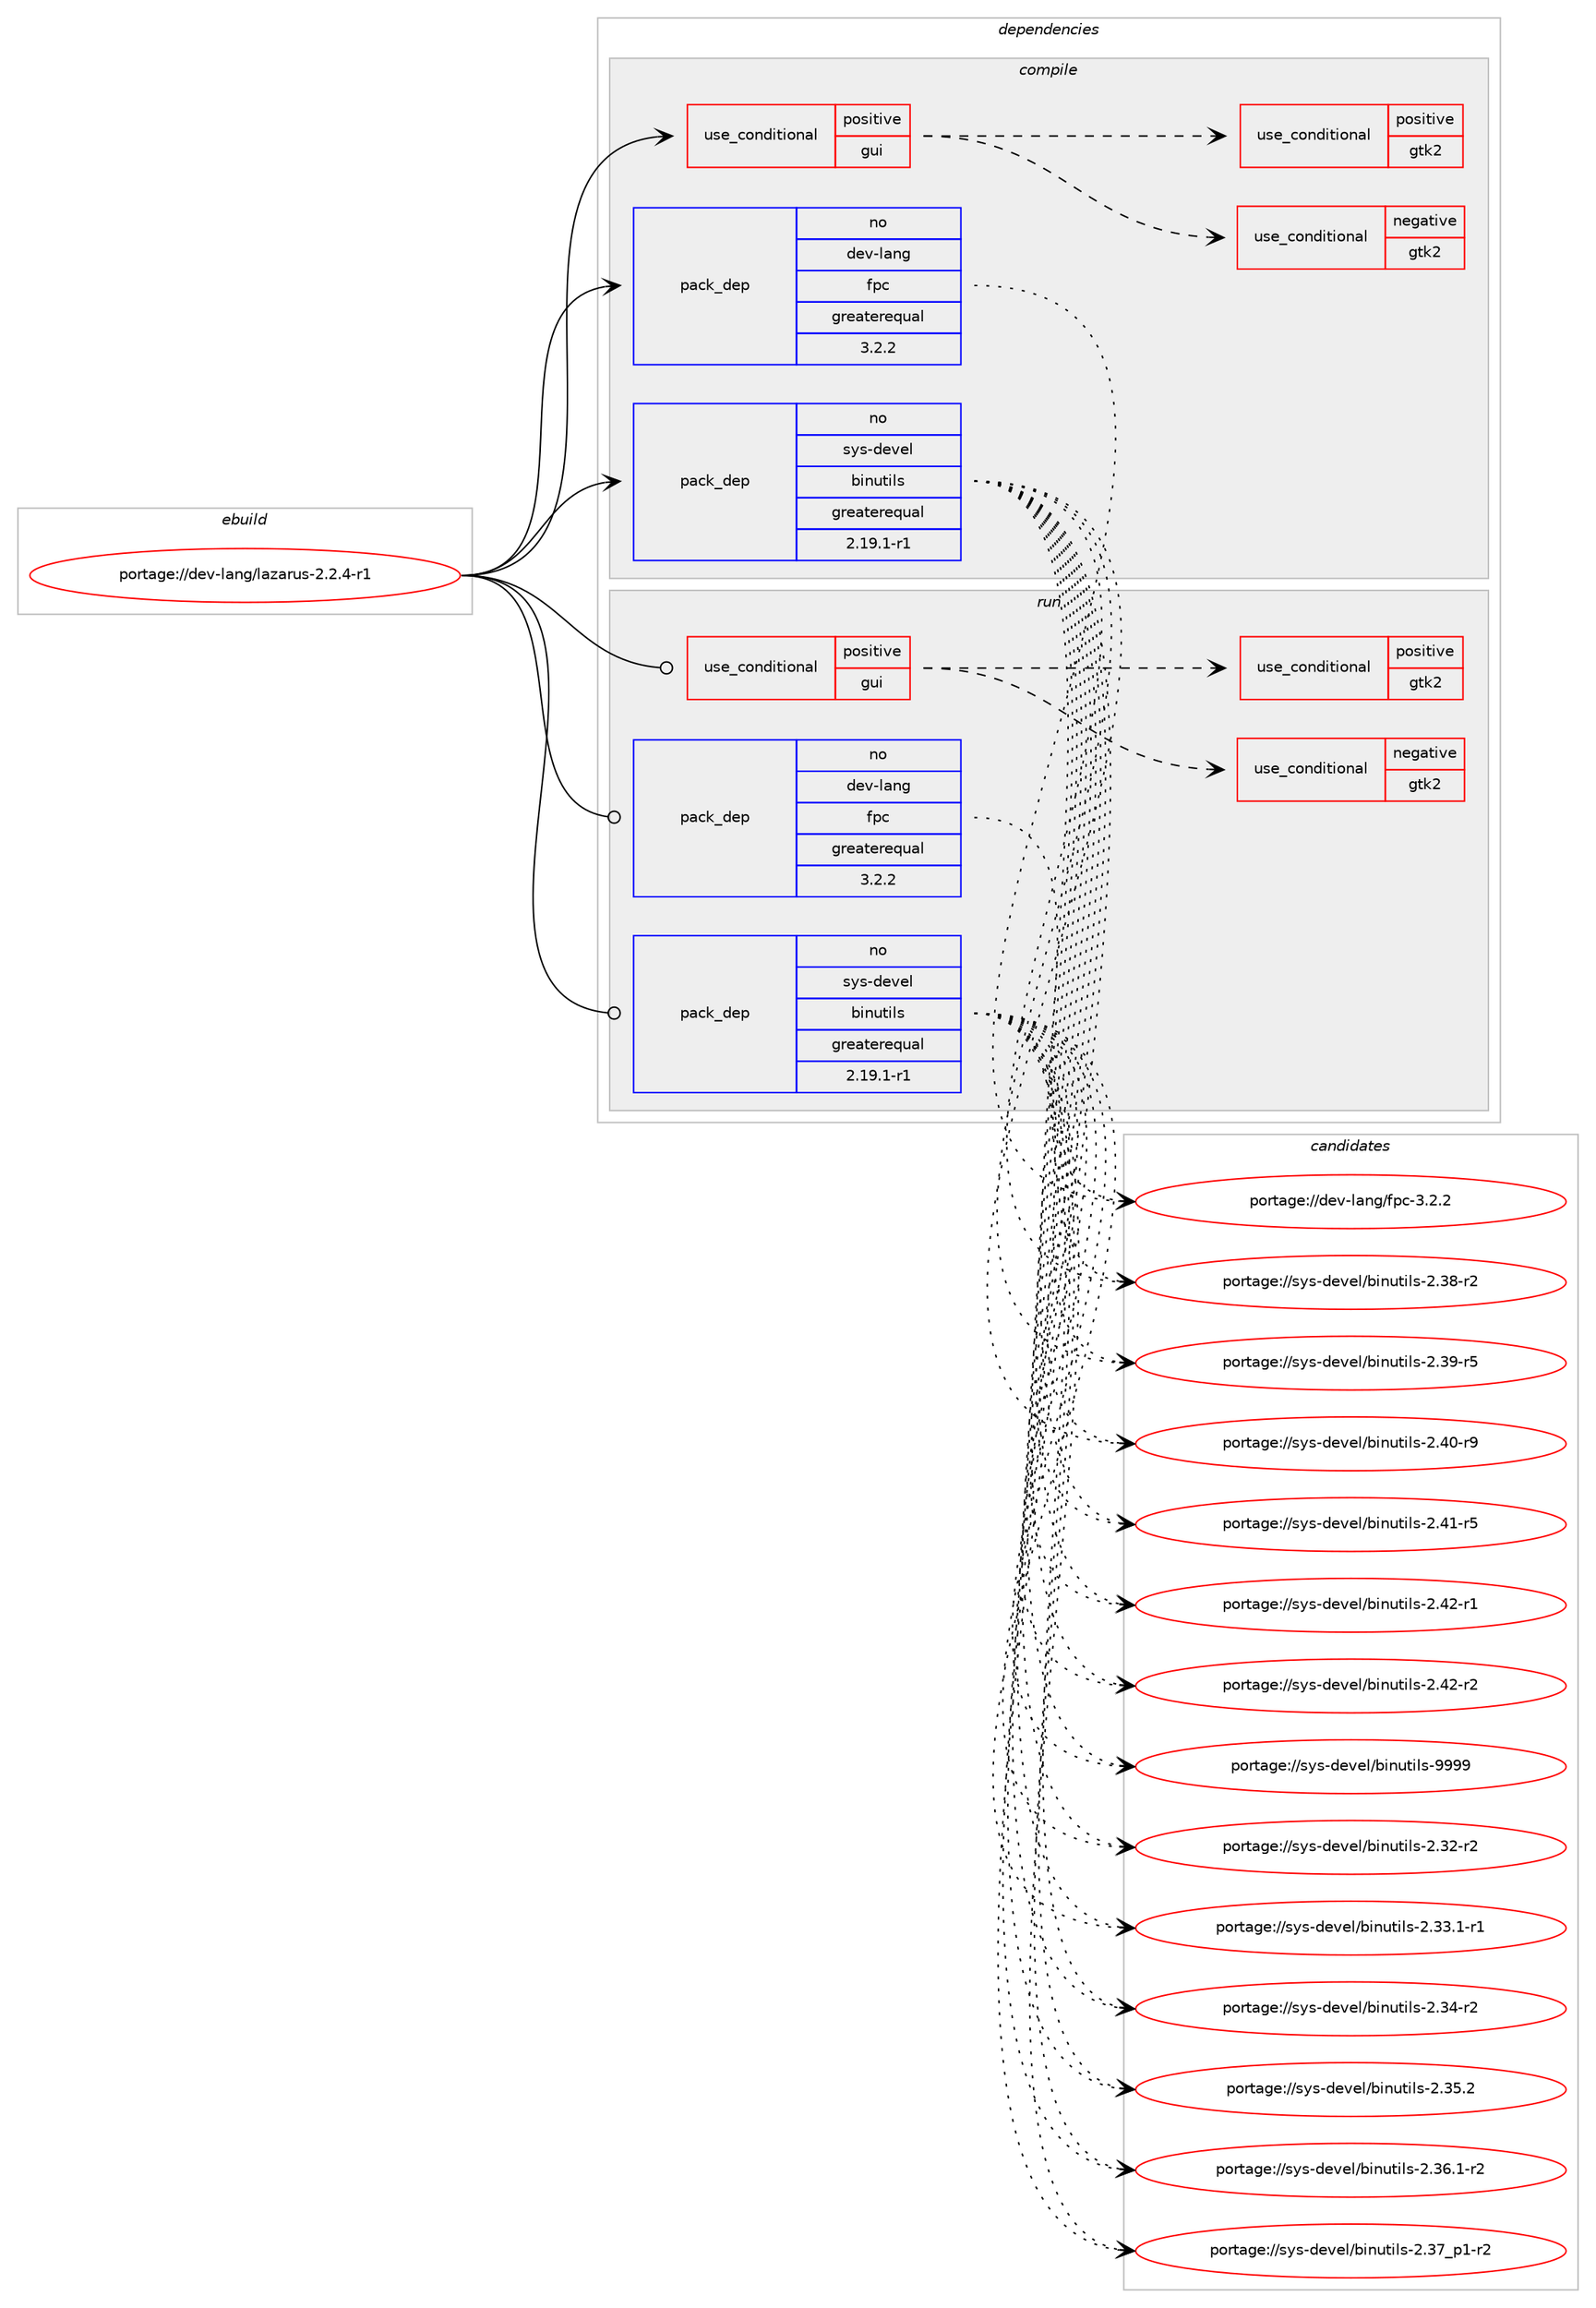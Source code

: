 digraph prolog {

# *************
# Graph options
# *************

newrank=true;
concentrate=true;
compound=true;
graph [rankdir=LR,fontname=Helvetica,fontsize=10,ranksep=1.5];#, ranksep=2.5, nodesep=0.2];
edge  [arrowhead=vee];
node  [fontname=Helvetica,fontsize=10];

# **********
# The ebuild
# **********

subgraph cluster_leftcol {
color=gray;
rank=same;
label=<<i>ebuild</i>>;
id [label="portage://dev-lang/lazarus-2.2.4-r1", color=red, width=4, href="../dev-lang/lazarus-2.2.4-r1.svg"];
}

# ****************
# The dependencies
# ****************

subgraph cluster_midcol {
color=gray;
label=<<i>dependencies</i>>;
subgraph cluster_compile {
fillcolor="#eeeeee";
style=filled;
label=<<i>compile</i>>;
subgraph cond22388 {
dependency50421 [label=<<TABLE BORDER="0" CELLBORDER="1" CELLSPACING="0" CELLPADDING="4"><TR><TD ROWSPAN="3" CELLPADDING="10">use_conditional</TD></TR><TR><TD>positive</TD></TR><TR><TD>gui</TD></TR></TABLE>>, shape=none, color=red];
subgraph cond22389 {
dependency50422 [label=<<TABLE BORDER="0" CELLBORDER="1" CELLSPACING="0" CELLPADDING="4"><TR><TD ROWSPAN="3" CELLPADDING="10">use_conditional</TD></TR><TR><TD>negative</TD></TR><TR><TD>gtk2</TD></TR></TABLE>>, shape=none, color=red];
# *** BEGIN UNKNOWN DEPENDENCY TYPE (TODO) ***
# dependency50422 -> package_dependency(portage://dev-lang/lazarus-2.2.4-r1,install,no,dev-libs,libqt5pas,none,[,,],[slot(0),subslot(2.2)],[])
# *** END UNKNOWN DEPENDENCY TYPE (TODO) ***

}
dependency50421:e -> dependency50422:w [weight=20,style="dashed",arrowhead="vee"];
subgraph cond22390 {
dependency50423 [label=<<TABLE BORDER="0" CELLBORDER="1" CELLSPACING="0" CELLPADDING="4"><TR><TD ROWSPAN="3" CELLPADDING="10">use_conditional</TD></TR><TR><TD>positive</TD></TR><TR><TD>gtk2</TD></TR></TABLE>>, shape=none, color=red];
# *** BEGIN UNKNOWN DEPENDENCY TYPE (TODO) ***
# dependency50423 -> package_dependency(portage://dev-lang/lazarus-2.2.4-r1,install,no,x11-libs,gtk+,none,[,,],[slot(2)],[])
# *** END UNKNOWN DEPENDENCY TYPE (TODO) ***

}
dependency50421:e -> dependency50423:w [weight=20,style="dashed",arrowhead="vee"];
}
id:e -> dependency50421:w [weight=20,style="solid",arrowhead="vee"];
subgraph pack26995 {
dependency50424 [label=<<TABLE BORDER="0" CELLBORDER="1" CELLSPACING="0" CELLPADDING="4" WIDTH="220"><TR><TD ROWSPAN="6" CELLPADDING="30">pack_dep</TD></TR><TR><TD WIDTH="110">no</TD></TR><TR><TD>dev-lang</TD></TR><TR><TD>fpc</TD></TR><TR><TD>greaterequal</TD></TR><TR><TD>3.2.2</TD></TR></TABLE>>, shape=none, color=blue];
}
id:e -> dependency50424:w [weight=20,style="solid",arrowhead="vee"];
subgraph pack26996 {
dependency50425 [label=<<TABLE BORDER="0" CELLBORDER="1" CELLSPACING="0" CELLPADDING="4" WIDTH="220"><TR><TD ROWSPAN="6" CELLPADDING="30">pack_dep</TD></TR><TR><TD WIDTH="110">no</TD></TR><TR><TD>sys-devel</TD></TR><TR><TD>binutils</TD></TR><TR><TD>greaterequal</TD></TR><TR><TD>2.19.1-r1</TD></TR></TABLE>>, shape=none, color=blue];
}
id:e -> dependency50425:w [weight=20,style="solid",arrowhead="vee"];
}
subgraph cluster_compileandrun {
fillcolor="#eeeeee";
style=filled;
label=<<i>compile and run</i>>;
}
subgraph cluster_run {
fillcolor="#eeeeee";
style=filled;
label=<<i>run</i>>;
subgraph cond22391 {
dependency50426 [label=<<TABLE BORDER="0" CELLBORDER="1" CELLSPACING="0" CELLPADDING="4"><TR><TD ROWSPAN="3" CELLPADDING="10">use_conditional</TD></TR><TR><TD>positive</TD></TR><TR><TD>gui</TD></TR></TABLE>>, shape=none, color=red];
subgraph cond22392 {
dependency50427 [label=<<TABLE BORDER="0" CELLBORDER="1" CELLSPACING="0" CELLPADDING="4"><TR><TD ROWSPAN="3" CELLPADDING="10">use_conditional</TD></TR><TR><TD>negative</TD></TR><TR><TD>gtk2</TD></TR></TABLE>>, shape=none, color=red];
# *** BEGIN UNKNOWN DEPENDENCY TYPE (TODO) ***
# dependency50427 -> package_dependency(portage://dev-lang/lazarus-2.2.4-r1,run,no,dev-libs,libqt5pas,none,[,,],[slot(0),subslot(2.2)],[])
# *** END UNKNOWN DEPENDENCY TYPE (TODO) ***

}
dependency50426:e -> dependency50427:w [weight=20,style="dashed",arrowhead="vee"];
subgraph cond22393 {
dependency50428 [label=<<TABLE BORDER="0" CELLBORDER="1" CELLSPACING="0" CELLPADDING="4"><TR><TD ROWSPAN="3" CELLPADDING="10">use_conditional</TD></TR><TR><TD>positive</TD></TR><TR><TD>gtk2</TD></TR></TABLE>>, shape=none, color=red];
# *** BEGIN UNKNOWN DEPENDENCY TYPE (TODO) ***
# dependency50428 -> package_dependency(portage://dev-lang/lazarus-2.2.4-r1,run,no,x11-libs,gtk+,none,[,,],[slot(2)],[])
# *** END UNKNOWN DEPENDENCY TYPE (TODO) ***

}
dependency50426:e -> dependency50428:w [weight=20,style="dashed",arrowhead="vee"];
}
id:e -> dependency50426:w [weight=20,style="solid",arrowhead="odot"];
subgraph pack26997 {
dependency50429 [label=<<TABLE BORDER="0" CELLBORDER="1" CELLSPACING="0" CELLPADDING="4" WIDTH="220"><TR><TD ROWSPAN="6" CELLPADDING="30">pack_dep</TD></TR><TR><TD WIDTH="110">no</TD></TR><TR><TD>dev-lang</TD></TR><TR><TD>fpc</TD></TR><TR><TD>greaterequal</TD></TR><TR><TD>3.2.2</TD></TR></TABLE>>, shape=none, color=blue];
}
id:e -> dependency50429:w [weight=20,style="solid",arrowhead="odot"];
subgraph pack26998 {
dependency50430 [label=<<TABLE BORDER="0" CELLBORDER="1" CELLSPACING="0" CELLPADDING="4" WIDTH="220"><TR><TD ROWSPAN="6" CELLPADDING="30">pack_dep</TD></TR><TR><TD WIDTH="110">no</TD></TR><TR><TD>sys-devel</TD></TR><TR><TD>binutils</TD></TR><TR><TD>greaterequal</TD></TR><TR><TD>2.19.1-r1</TD></TR></TABLE>>, shape=none, color=blue];
}
id:e -> dependency50430:w [weight=20,style="solid",arrowhead="odot"];
}
}

# **************
# The candidates
# **************

subgraph cluster_choices {
rank=same;
color=gray;
label=<<i>candidates</i>>;

subgraph choice26995 {
color=black;
nodesep=1;
choice10010111845108971101034710211299455146504650 [label="portage://dev-lang/fpc-3.2.2", color=red, width=4,href="../dev-lang/fpc-3.2.2.svg"];
dependency50424:e -> choice10010111845108971101034710211299455146504650:w [style=dotted,weight="100"];
}
subgraph choice26996 {
color=black;
nodesep=1;
choice11512111545100101118101108479810511011711610510811545504651504511450 [label="portage://sys-devel/binutils-2.32-r2", color=red, width=4,href="../sys-devel/binutils-2.32-r2.svg"];
choice115121115451001011181011084798105110117116105108115455046515146494511449 [label="portage://sys-devel/binutils-2.33.1-r1", color=red, width=4,href="../sys-devel/binutils-2.33.1-r1.svg"];
choice11512111545100101118101108479810511011711610510811545504651524511450 [label="portage://sys-devel/binutils-2.34-r2", color=red, width=4,href="../sys-devel/binutils-2.34-r2.svg"];
choice11512111545100101118101108479810511011711610510811545504651534650 [label="portage://sys-devel/binutils-2.35.2", color=red, width=4,href="../sys-devel/binutils-2.35.2.svg"];
choice115121115451001011181011084798105110117116105108115455046515446494511450 [label="portage://sys-devel/binutils-2.36.1-r2", color=red, width=4,href="../sys-devel/binutils-2.36.1-r2.svg"];
choice115121115451001011181011084798105110117116105108115455046515595112494511450 [label="portage://sys-devel/binutils-2.37_p1-r2", color=red, width=4,href="../sys-devel/binutils-2.37_p1-r2.svg"];
choice11512111545100101118101108479810511011711610510811545504651564511450 [label="portage://sys-devel/binutils-2.38-r2", color=red, width=4,href="../sys-devel/binutils-2.38-r2.svg"];
choice11512111545100101118101108479810511011711610510811545504651574511453 [label="portage://sys-devel/binutils-2.39-r5", color=red, width=4,href="../sys-devel/binutils-2.39-r5.svg"];
choice11512111545100101118101108479810511011711610510811545504652484511457 [label="portage://sys-devel/binutils-2.40-r9", color=red, width=4,href="../sys-devel/binutils-2.40-r9.svg"];
choice11512111545100101118101108479810511011711610510811545504652494511453 [label="portage://sys-devel/binutils-2.41-r5", color=red, width=4,href="../sys-devel/binutils-2.41-r5.svg"];
choice11512111545100101118101108479810511011711610510811545504652504511449 [label="portage://sys-devel/binutils-2.42-r1", color=red, width=4,href="../sys-devel/binutils-2.42-r1.svg"];
choice11512111545100101118101108479810511011711610510811545504652504511450 [label="portage://sys-devel/binutils-2.42-r2", color=red, width=4,href="../sys-devel/binutils-2.42-r2.svg"];
choice1151211154510010111810110847981051101171161051081154557575757 [label="portage://sys-devel/binutils-9999", color=red, width=4,href="../sys-devel/binutils-9999.svg"];
dependency50425:e -> choice11512111545100101118101108479810511011711610510811545504651504511450:w [style=dotted,weight="100"];
dependency50425:e -> choice115121115451001011181011084798105110117116105108115455046515146494511449:w [style=dotted,weight="100"];
dependency50425:e -> choice11512111545100101118101108479810511011711610510811545504651524511450:w [style=dotted,weight="100"];
dependency50425:e -> choice11512111545100101118101108479810511011711610510811545504651534650:w [style=dotted,weight="100"];
dependency50425:e -> choice115121115451001011181011084798105110117116105108115455046515446494511450:w [style=dotted,weight="100"];
dependency50425:e -> choice115121115451001011181011084798105110117116105108115455046515595112494511450:w [style=dotted,weight="100"];
dependency50425:e -> choice11512111545100101118101108479810511011711610510811545504651564511450:w [style=dotted,weight="100"];
dependency50425:e -> choice11512111545100101118101108479810511011711610510811545504651574511453:w [style=dotted,weight="100"];
dependency50425:e -> choice11512111545100101118101108479810511011711610510811545504652484511457:w [style=dotted,weight="100"];
dependency50425:e -> choice11512111545100101118101108479810511011711610510811545504652494511453:w [style=dotted,weight="100"];
dependency50425:e -> choice11512111545100101118101108479810511011711610510811545504652504511449:w [style=dotted,weight="100"];
dependency50425:e -> choice11512111545100101118101108479810511011711610510811545504652504511450:w [style=dotted,weight="100"];
dependency50425:e -> choice1151211154510010111810110847981051101171161051081154557575757:w [style=dotted,weight="100"];
}
subgraph choice26997 {
color=black;
nodesep=1;
choice10010111845108971101034710211299455146504650 [label="portage://dev-lang/fpc-3.2.2", color=red, width=4,href="../dev-lang/fpc-3.2.2.svg"];
dependency50429:e -> choice10010111845108971101034710211299455146504650:w [style=dotted,weight="100"];
}
subgraph choice26998 {
color=black;
nodesep=1;
choice11512111545100101118101108479810511011711610510811545504651504511450 [label="portage://sys-devel/binutils-2.32-r2", color=red, width=4,href="../sys-devel/binutils-2.32-r2.svg"];
choice115121115451001011181011084798105110117116105108115455046515146494511449 [label="portage://sys-devel/binutils-2.33.1-r1", color=red, width=4,href="../sys-devel/binutils-2.33.1-r1.svg"];
choice11512111545100101118101108479810511011711610510811545504651524511450 [label="portage://sys-devel/binutils-2.34-r2", color=red, width=4,href="../sys-devel/binutils-2.34-r2.svg"];
choice11512111545100101118101108479810511011711610510811545504651534650 [label="portage://sys-devel/binutils-2.35.2", color=red, width=4,href="../sys-devel/binutils-2.35.2.svg"];
choice115121115451001011181011084798105110117116105108115455046515446494511450 [label="portage://sys-devel/binutils-2.36.1-r2", color=red, width=4,href="../sys-devel/binutils-2.36.1-r2.svg"];
choice115121115451001011181011084798105110117116105108115455046515595112494511450 [label="portage://sys-devel/binutils-2.37_p1-r2", color=red, width=4,href="../sys-devel/binutils-2.37_p1-r2.svg"];
choice11512111545100101118101108479810511011711610510811545504651564511450 [label="portage://sys-devel/binutils-2.38-r2", color=red, width=4,href="../sys-devel/binutils-2.38-r2.svg"];
choice11512111545100101118101108479810511011711610510811545504651574511453 [label="portage://sys-devel/binutils-2.39-r5", color=red, width=4,href="../sys-devel/binutils-2.39-r5.svg"];
choice11512111545100101118101108479810511011711610510811545504652484511457 [label="portage://sys-devel/binutils-2.40-r9", color=red, width=4,href="../sys-devel/binutils-2.40-r9.svg"];
choice11512111545100101118101108479810511011711610510811545504652494511453 [label="portage://sys-devel/binutils-2.41-r5", color=red, width=4,href="../sys-devel/binutils-2.41-r5.svg"];
choice11512111545100101118101108479810511011711610510811545504652504511449 [label="portage://sys-devel/binutils-2.42-r1", color=red, width=4,href="../sys-devel/binutils-2.42-r1.svg"];
choice11512111545100101118101108479810511011711610510811545504652504511450 [label="portage://sys-devel/binutils-2.42-r2", color=red, width=4,href="../sys-devel/binutils-2.42-r2.svg"];
choice1151211154510010111810110847981051101171161051081154557575757 [label="portage://sys-devel/binutils-9999", color=red, width=4,href="../sys-devel/binutils-9999.svg"];
dependency50430:e -> choice11512111545100101118101108479810511011711610510811545504651504511450:w [style=dotted,weight="100"];
dependency50430:e -> choice115121115451001011181011084798105110117116105108115455046515146494511449:w [style=dotted,weight="100"];
dependency50430:e -> choice11512111545100101118101108479810511011711610510811545504651524511450:w [style=dotted,weight="100"];
dependency50430:e -> choice11512111545100101118101108479810511011711610510811545504651534650:w [style=dotted,weight="100"];
dependency50430:e -> choice115121115451001011181011084798105110117116105108115455046515446494511450:w [style=dotted,weight="100"];
dependency50430:e -> choice115121115451001011181011084798105110117116105108115455046515595112494511450:w [style=dotted,weight="100"];
dependency50430:e -> choice11512111545100101118101108479810511011711610510811545504651564511450:w [style=dotted,weight="100"];
dependency50430:e -> choice11512111545100101118101108479810511011711610510811545504651574511453:w [style=dotted,weight="100"];
dependency50430:e -> choice11512111545100101118101108479810511011711610510811545504652484511457:w [style=dotted,weight="100"];
dependency50430:e -> choice11512111545100101118101108479810511011711610510811545504652494511453:w [style=dotted,weight="100"];
dependency50430:e -> choice11512111545100101118101108479810511011711610510811545504652504511449:w [style=dotted,weight="100"];
dependency50430:e -> choice11512111545100101118101108479810511011711610510811545504652504511450:w [style=dotted,weight="100"];
dependency50430:e -> choice1151211154510010111810110847981051101171161051081154557575757:w [style=dotted,weight="100"];
}
}

}
